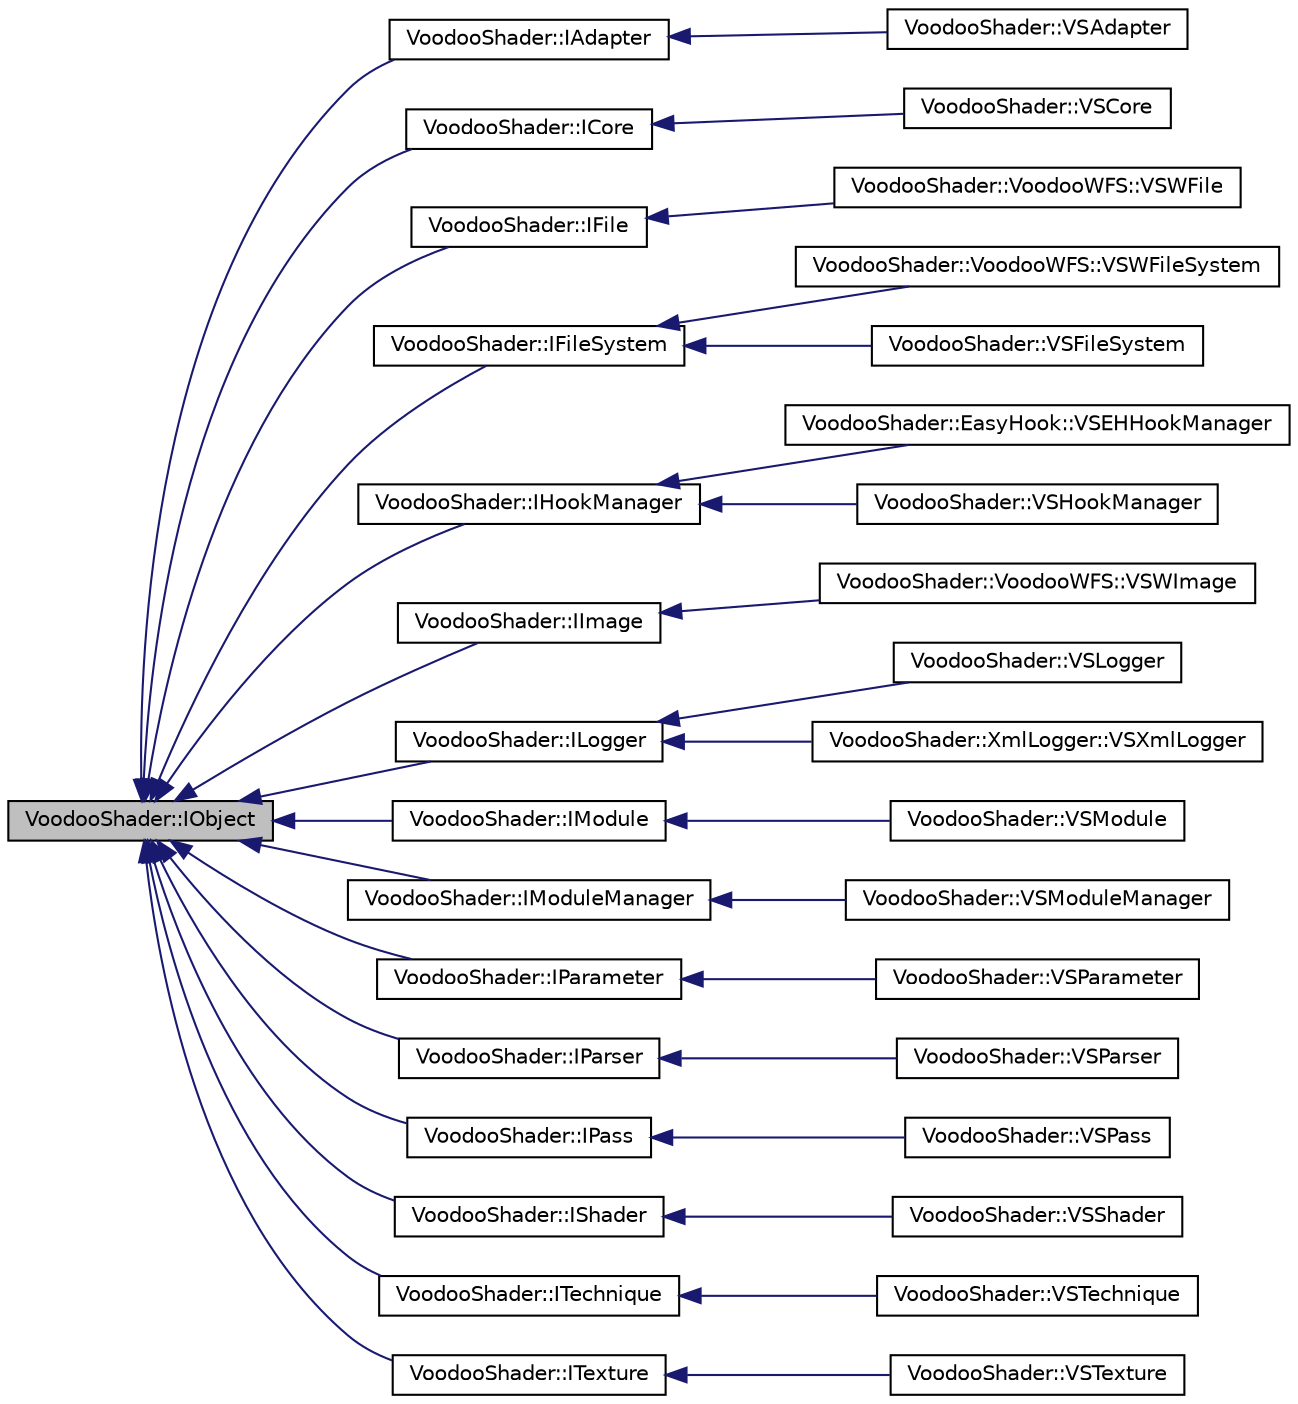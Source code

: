 digraph G
{
  edge [fontname="Helvetica",fontsize="10",labelfontname="Helvetica",labelfontsize="10"];
  node [fontname="Helvetica",fontsize="10",shape=record];
  rankdir="LR";
  Node1 [label="VoodooShader::IObject",height=0.2,width=0.4,color="black", fillcolor="grey75", style="filled" fontcolor="black"];
  Node1 -> Node2 [dir="back",color="midnightblue",fontsize="10",style="solid",fontname="Helvetica"];
  Node2 [label="VoodooShader::IAdapter",height=0.2,width=0.4,color="black", fillcolor="white", style="filled",URL="$class_voodoo_shader_1_1_i_adapter.html",tooltip="Graphics adapter class, responsible for interfacing the Voodoo core with a given graphics API..."];
  Node2 -> Node3 [dir="back",color="midnightblue",fontsize="10",style="solid",fontname="Helvetica"];
  Node3 [label="VoodooShader::VSAdapter",height=0.2,width=0.4,color="black", fillcolor="white", style="filled",URL="$class_voodoo_shader_1_1_v_s_adapter.html"];
  Node1 -> Node4 [dir="back",color="midnightblue",fontsize="10",style="solid",fontname="Helvetica"];
  Node4 [label="VoodooShader::ICore",height=0.2,width=0.4,color="black", fillcolor="white", style="filled",URL="$class_voodoo_shader_1_1_i_core.html",tooltip="ICore engine class for the Voodoo Shader Framework."];
  Node4 -> Node5 [dir="back",color="midnightblue",fontsize="10",style="solid",fontname="Helvetica"];
  Node5 [label="VoodooShader::VSCore",height=0.2,width=0.4,color="black", fillcolor="white", style="filled",URL="$class_voodoo_shader_1_1_v_s_core.html",tooltip="ICore engine class for the Voodoo Shader Framework."];
  Node1 -> Node6 [dir="back",color="midnightblue",fontsize="10",style="solid",fontname="Helvetica"];
  Node6 [label="VoodooShader::IFile",height=0.2,width=0.4,color="black", fillcolor="white", style="filled",URL="$class_voodoo_shader_1_1_i_file.html"];
  Node6 -> Node7 [dir="back",color="midnightblue",fontsize="10",style="solid",fontname="Helvetica"];
  Node7 [label="VoodooShader::VoodooWFS::VSWFile",height=0.2,width=0.4,color="black", fillcolor="white", style="filled",URL="$class_voodoo_shader_1_1_voodoo_w_f_s_1_1_v_s_w_file.html"];
  Node1 -> Node8 [dir="back",color="midnightblue",fontsize="10",style="solid",fontname="Helvetica"];
  Node8 [label="VoodooShader::IFileSystem",height=0.2,width=0.4,color="black", fillcolor="white", style="filled",URL="$class_voodoo_shader_1_1_i_file_system.html"];
  Node8 -> Node9 [dir="back",color="midnightblue",fontsize="10",style="solid",fontname="Helvetica"];
  Node9 [label="VoodooShader::VoodooWFS::VSWFileSystem",height=0.2,width=0.4,color="black", fillcolor="white", style="filled",URL="$class_voodoo_shader_1_1_voodoo_w_f_s_1_1_v_s_w_file_system.html",tooltip="Provides a unified file management system for loading shaders and other resources."];
  Node8 -> Node10 [dir="back",color="midnightblue",fontsize="10",style="solid",fontname="Helvetica"];
  Node10 [label="VoodooShader::VSFileSystem",height=0.2,width=0.4,color="black", fillcolor="white", style="filled",URL="$class_voodoo_shader_1_1_v_s_file_system.html"];
  Node1 -> Node11 [dir="back",color="midnightblue",fontsize="10",style="solid",fontname="Helvetica"];
  Node11 [label="VoodooShader::IHookManager",height=0.2,width=0.4,color="black", fillcolor="white", style="filled",URL="$class_voodoo_shader_1_1_i_hook_manager.html",tooltip="Defines the interface for handling function-level hooks, redirecting existing functions and calls int..."];
  Node11 -> Node12 [dir="back",color="midnightblue",fontsize="10",style="solid",fontname="Helvetica"];
  Node12 [label="VoodooShader::EasyHook::VSEHHookManager",height=0.2,width=0.4,color="black", fillcolor="white", style="filled",URL="$class_voodoo_shader_1_1_easy_hook_1_1_v_s_e_h_hook_manager.html",tooltip="Handles function-level hooks, redirecting function calls into new locations."];
  Node11 -> Node13 [dir="back",color="midnightblue",fontsize="10",style="solid",fontname="Helvetica"];
  Node13 [label="VoodooShader::VSHookManager",height=0.2,width=0.4,color="black", fillcolor="white", style="filled",URL="$class_voodoo_shader_1_1_v_s_hook_manager.html"];
  Node1 -> Node14 [dir="back",color="midnightblue",fontsize="10",style="solid",fontname="Helvetica"];
  Node14 [label="VoodooShader::IImage",height=0.2,width=0.4,color="black", fillcolor="white", style="filled",URL="$class_voodoo_shader_1_1_i_image.html"];
  Node14 -> Node15 [dir="back",color="midnightblue",fontsize="10",style="solid",fontname="Helvetica"];
  Node15 [label="VoodooShader::VoodooWFS::VSWImage",height=0.2,width=0.4,color="black", fillcolor="white", style="filled",URL="$class_voodoo_shader_1_1_voodoo_w_f_s_1_1_v_s_w_image.html",tooltip="Provides image loading, using the DevIL library."];
  Node1 -> Node16 [dir="back",color="midnightblue",fontsize="10",style="solid",fontname="Helvetica"];
  Node16 [label="VoodooShader::ILogger",height=0.2,width=0.4,color="black", fillcolor="white", style="filled",URL="$class_voodoo_shader_1_1_i_logger.html",tooltip="Defines the interface for a Logger class."];
  Node16 -> Node17 [dir="back",color="midnightblue",fontsize="10",style="solid",fontname="Helvetica"];
  Node17 [label="VoodooShader::VSLogger",height=0.2,width=0.4,color="black", fillcolor="white", style="filled",URL="$class_voodoo_shader_1_1_v_s_logger.html"];
  Node16 -> Node18 [dir="back",color="midnightblue",fontsize="10",style="solid",fontname="Helvetica"];
  Node18 [label="VoodooShader::XmlLogger::VSXmlLogger",height=0.2,width=0.4,color="black", fillcolor="white", style="filled",URL="$class_voodoo_shader_1_1_xml_logger_1_1_v_s_xml_logger.html",tooltip="Xml logger class, writes neatly formatted logs for use with the log viewer."];
  Node1 -> Node19 [dir="back",color="midnightblue",fontsize="10",style="solid",fontname="Helvetica"];
  Node19 [label="VoodooShader::IModule",height=0.2,width=0.4,color="black", fillcolor="white", style="filled",URL="$class_voodoo_shader_1_1_i_module.html",tooltip="Contains the handle to a loaded library and function pointers for creation and destruction."];
  Node19 -> Node20 [dir="back",color="midnightblue",fontsize="10",style="solid",fontname="Helvetica"];
  Node20 [label="VoodooShader::VSModule",height=0.2,width=0.4,color="black", fillcolor="white", style="filled",URL="$class_voodoo_shader_1_1_v_s_module.html"];
  Node1 -> Node21 [dir="back",color="midnightblue",fontsize="10",style="solid",fontname="Helvetica"];
  Node21 [label="VoodooShader::IModuleManager",height=0.2,width=0.4,color="black", fillcolor="white", style="filled",URL="$class_voodoo_shader_1_1_i_module_manager.html",tooltip="Provides a framework for loading and unloading modules in core, as well as retrieving symbols and mod..."];
  Node21 -> Node22 [dir="back",color="midnightblue",fontsize="10",style="solid",fontname="Helvetica"];
  Node22 [label="VoodooShader::VSModuleManager",height=0.2,width=0.4,color="black", fillcolor="white", style="filled",URL="$class_voodoo_shader_1_1_v_s_module_manager.html"];
  Node1 -> Node23 [dir="back",color="midnightblue",fontsize="10",style="solid",fontname="Helvetica"];
  Node23 [label="VoodooShader::IParameter",height=0.2,width=0.4,color="black", fillcolor="white", style="filled",URL="$class_voodoo_shader_1_1_i_parameter.html"];
  Node23 -> Node24 [dir="back",color="midnightblue",fontsize="10",style="solid",fontname="Helvetica"];
  Node24 [label="VoodooShader::VSParameter",height=0.2,width=0.4,color="black", fillcolor="white", style="filled",URL="$class_voodoo_shader_1_1_v_s_parameter.html"];
  Node1 -> Node25 [dir="back",color="midnightblue",fontsize="10",style="solid",fontname="Helvetica"];
  Node25 [label="VoodooShader::IParser",height=0.2,width=0.4,color="black", fillcolor="white", style="filled",URL="$class_voodoo_shader_1_1_i_parser.html",tooltip="Provides extensive variable handling and string parsing."];
  Node25 -> Node26 [dir="back",color="midnightblue",fontsize="10",style="solid",fontname="Helvetica"];
  Node26 [label="VoodooShader::VSParser",height=0.2,width=0.4,color="black", fillcolor="white", style="filled",URL="$class_voodoo_shader_1_1_v_s_parser.html"];
  Node1 -> Node27 [dir="back",color="midnightblue",fontsize="10",style="solid",fontname="Helvetica"];
  Node27 [label="VoodooShader::IPass",height=0.2,width=0.4,color="black", fillcolor="white", style="filled",URL="$class_voodoo_shader_1_1_i_pass.html",tooltip="Each IPass contains a single set of programs, each operating on a different stage of the render pipel..."];
  Node27 -> Node28 [dir="back",color="midnightblue",fontsize="10",style="solid",fontname="Helvetica"];
  Node28 [label="VoodooShader::VSPass",height=0.2,width=0.4,color="black", fillcolor="white", style="filled",URL="$class_voodoo_shader_1_1_v_s_pass.html"];
  Node1 -> Node29 [dir="back",color="midnightblue",fontsize="10",style="solid",fontname="Helvetica"];
  Node29 [label="VoodooShader::IShader",height=0.2,width=0.4,color="black", fillcolor="white", style="filled",URL="$class_voodoo_shader_1_1_i_shader.html",tooltip="Complete shader class, managing techniques, passes and metadata."];
  Node29 -> Node30 [dir="back",color="midnightblue",fontsize="10",style="solid",fontname="Helvetica"];
  Node30 [label="VoodooShader::VSShader",height=0.2,width=0.4,color="black", fillcolor="white", style="filled",URL="$class_voodoo_shader_1_1_v_s_shader.html"];
  Node1 -> Node31 [dir="back",color="midnightblue",fontsize="10",style="solid",fontname="Helvetica"];
  Node31 [label="VoodooShader::ITechnique",height=0.2,width=0.4,color="black", fillcolor="white", style="filled",URL="$class_voodoo_shader_1_1_i_technique.html",tooltip="Contains a set of passes, designed to be used sequentially to create a shader effect."];
  Node31 -> Node32 [dir="back",color="midnightblue",fontsize="10",style="solid",fontname="Helvetica"];
  Node32 [label="VoodooShader::VSTechnique",height=0.2,width=0.4,color="black", fillcolor="white", style="filled",URL="$class_voodoo_shader_1_1_v_s_technique.html"];
  Node1 -> Node33 [dir="back",color="midnightblue",fontsize="10",style="solid",fontname="Helvetica"];
  Node33 [label="VoodooShader::ITexture",height=0.2,width=0.4,color="black", fillcolor="white", style="filled",URL="$class_voodoo_shader_1_1_i_texture.html",tooltip="Contains a hardware texture, for use with Voodoo shaders and effects."];
  Node33 -> Node34 [dir="back",color="midnightblue",fontsize="10",style="solid",fontname="Helvetica"];
  Node34 [label="VoodooShader::VSTexture",height=0.2,width=0.4,color="black", fillcolor="white", style="filled",URL="$class_voodoo_shader_1_1_v_s_texture.html"];
}

